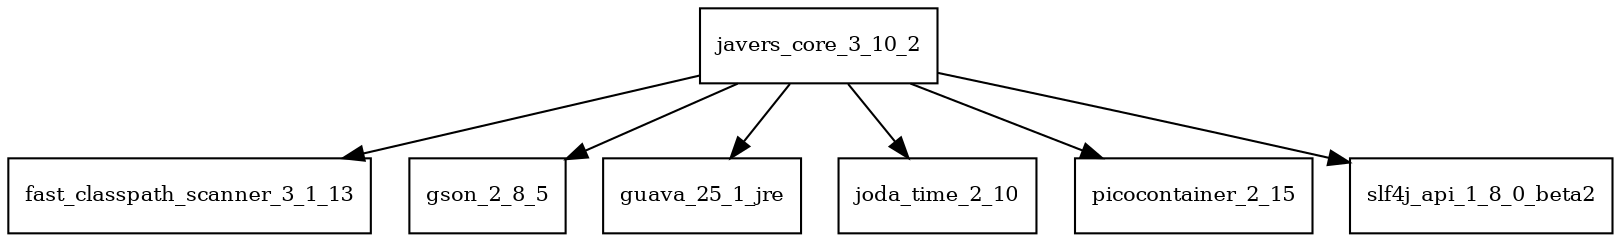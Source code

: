 digraph javers_core_3_10_2_dependencies {
  node [shape = box, fontsize=10.0];
  javers_core_3_10_2 -> fast_classpath_scanner_3_1_13;
  javers_core_3_10_2 -> gson_2_8_5;
  javers_core_3_10_2 -> guava_25_1_jre;
  javers_core_3_10_2 -> joda_time_2_10;
  javers_core_3_10_2 -> picocontainer_2_15;
  javers_core_3_10_2 -> slf4j_api_1_8_0_beta2;
}
